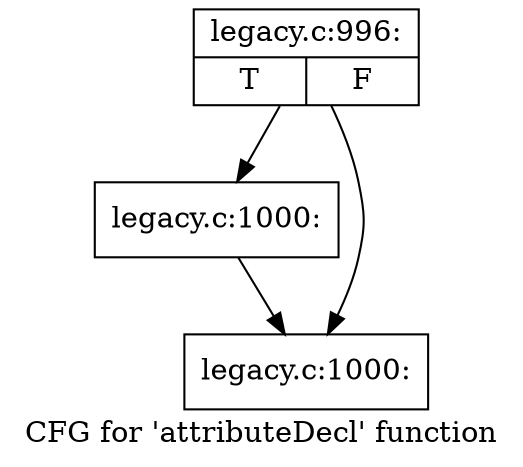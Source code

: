 digraph "CFG for 'attributeDecl' function" {
	label="CFG for 'attributeDecl' function";

	Node0x4950580 [shape=record,label="{legacy.c:996:|{<s0>T|<s1>F}}"];
	Node0x4950580 -> Node0x4955b30;
	Node0x4950580 -> Node0x4955b80;
	Node0x4955b30 [shape=record,label="{legacy.c:1000:}"];
	Node0x4955b30 -> Node0x4955b80;
	Node0x4955b80 [shape=record,label="{legacy.c:1000:}"];
}
